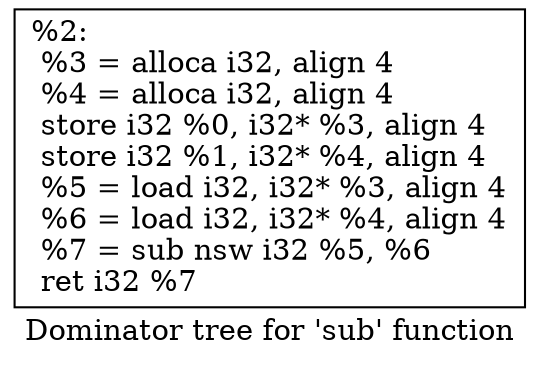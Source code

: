 digraph "Dominator tree for 'sub' function" {
	label="Dominator tree for 'sub' function";

	Node0x55b121285080 [shape=record,label="{%2:\l  %3 = alloca i32, align 4\l  %4 = alloca i32, align 4\l  store i32 %0, i32* %3, align 4\l  store i32 %1, i32* %4, align 4\l  %5 = load i32, i32* %3, align 4\l  %6 = load i32, i32* %4, align 4\l  %7 = sub nsw i32 %5, %6\l  ret i32 %7\l}"];
}
